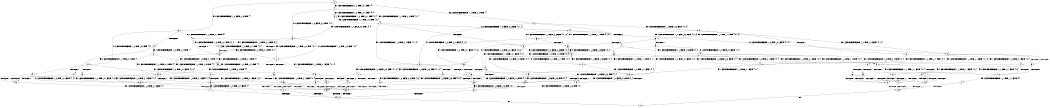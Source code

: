 digraph BCG {
size = "7, 10.5";
center = TRUE;
node [shape = circle];
0 [peripheries = 2];
0 -> 1 [label = "EX !1 !ATOMIC_EXCH_BRANCH (1, +0, TRUE, +0, 1, TRUE) !{}"];
0 -> 2 [label = "EX !2 !ATOMIC_EXCH_BRANCH (1, +1, TRUE, +0, 2, TRUE) !{}"];
0 -> 3 [label = "EX !0 !ATOMIC_EXCH_BRANCH (1, +0, FALSE, +0, 3, TRUE) !{}"];
1 -> 4 [label = "EX !2 !ATOMIC_EXCH_BRANCH (1, +1, TRUE, +0, 2, TRUE) !{0, 1}"];
1 -> 5 [label = "EX !0 !ATOMIC_EXCH_BRANCH (1, +0, FALSE, +0, 3, TRUE) !{0, 1}"];
1 -> 6 [label = "EX !1 !ATOMIC_EXCH_BRANCH (1, +0, TRUE, +0, 1, TRUE) !{0, 1}"];
2 -> 7 [label = "TERMINATE !2"];
2 -> 8 [label = "EX !1 !ATOMIC_EXCH_BRANCH (1, +0, TRUE, +0, 1, FALSE) !{0, 1, 2}"];
2 -> 9 [label = "EX !0 !ATOMIC_EXCH_BRANCH (1, +0, FALSE, +0, 3, FALSE) !{0, 1, 2}"];
3 -> 10 [label = "TERMINATE !0"];
3 -> 11 [label = "EX !1 !ATOMIC_EXCH_BRANCH (1, +0, TRUE, +0, 1, TRUE) !{0}"];
3 -> 12 [label = "EX !2 !ATOMIC_EXCH_BRANCH (1, +1, TRUE, +0, 2, TRUE) !{0}"];
4 -> 13 [label = "TERMINATE !2"];
4 -> 14 [label = "EX !0 !ATOMIC_EXCH_BRANCH (1, +0, FALSE, +0, 3, FALSE) !{0, 1, 2}"];
4 -> 8 [label = "EX !1 !ATOMIC_EXCH_BRANCH (1, +0, TRUE, +0, 1, FALSE) !{0, 1, 2}"];
5 -> 15 [label = "TERMINATE !0"];
5 -> 16 [label = "EX !2 !ATOMIC_EXCH_BRANCH (1, +1, TRUE, +0, 2, TRUE) !{0, 1}"];
5 -> 17 [label = "EX !1 !ATOMIC_EXCH_BRANCH (1, +0, TRUE, +0, 1, TRUE) !{0, 1}"];
6 -> 4 [label = "EX !2 !ATOMIC_EXCH_BRANCH (1, +1, TRUE, +0, 2, TRUE) !{0, 1}"];
6 -> 5 [label = "EX !0 !ATOMIC_EXCH_BRANCH (1, +0, FALSE, +0, 3, TRUE) !{0, 1}"];
6 -> 6 [label = "EX !1 !ATOMIC_EXCH_BRANCH (1, +0, TRUE, +0, 1, TRUE) !{0, 1}"];
7 -> 18 [label = "EX !1 !ATOMIC_EXCH_BRANCH (1, +0, TRUE, +0, 1, FALSE) !{0, 1}"];
7 -> 19 [label = "EX !0 !ATOMIC_EXCH_BRANCH (1, +0, FALSE, +0, 3, FALSE) !{0, 1}"];
8 -> 20 [label = "TERMINATE !1"];
8 -> 21 [label = "TERMINATE !2"];
8 -> 22 [label = "EX !0 !ATOMIC_EXCH_BRANCH (1, +0, FALSE, +0, 3, TRUE) !{0, 1, 2}"];
9 -> 23 [label = "TERMINATE !2"];
9 -> 24 [label = "EX !1 !ATOMIC_EXCH_BRANCH (1, +0, TRUE, +0, 1, FALSE) !{0, 1, 2}"];
9 -> 25 [label = "EX !0 !ATOMIC_EXCH_BRANCH (1, +1, TRUE, +1, 1, TRUE) !{0, 1, 2}"];
10 -> 26 [label = "EX !1 !ATOMIC_EXCH_BRANCH (1, +0, TRUE, +0, 1, TRUE) !{}"];
10 -> 27 [label = "EX !2 !ATOMIC_EXCH_BRANCH (1, +1, TRUE, +0, 2, TRUE) !{}"];
11 -> 15 [label = "TERMINATE !0"];
11 -> 16 [label = "EX !2 !ATOMIC_EXCH_BRANCH (1, +1, TRUE, +0, 2, TRUE) !{0, 1}"];
11 -> 17 [label = "EX !1 !ATOMIC_EXCH_BRANCH (1, +0, TRUE, +0, 1, TRUE) !{0, 1}"];
12 -> 28 [label = "TERMINATE !2"];
12 -> 29 [label = "TERMINATE !0"];
12 -> 30 [label = "EX !1 !ATOMIC_EXCH_BRANCH (1, +0, TRUE, +0, 1, FALSE) !{0, 1, 2}"];
13 -> 31 [label = "EX !0 !ATOMIC_EXCH_BRANCH (1, +0, FALSE, +0, 3, FALSE) !{0, 1}"];
13 -> 18 [label = "EX !1 !ATOMIC_EXCH_BRANCH (1, +0, TRUE, +0, 1, FALSE) !{0, 1}"];
14 -> 32 [label = "TERMINATE !2"];
14 -> 24 [label = "EX !1 !ATOMIC_EXCH_BRANCH (1, +0, TRUE, +0, 1, FALSE) !{0, 1, 2}"];
14 -> 33 [label = "EX !0 !ATOMIC_EXCH_BRANCH (1, +1, TRUE, +1, 1, TRUE) !{0, 1, 2}"];
15 -> 34 [label = "EX !2 !ATOMIC_EXCH_BRANCH (1, +1, TRUE, +0, 2, TRUE) !{1}"];
15 -> 35 [label = "EX !1 !ATOMIC_EXCH_BRANCH (1, +0, TRUE, +0, 1, TRUE) !{1}"];
16 -> 36 [label = "TERMINATE !2"];
16 -> 37 [label = "TERMINATE !0"];
16 -> 30 [label = "EX !1 !ATOMIC_EXCH_BRANCH (1, +0, TRUE, +0, 1, FALSE) !{0, 1, 2}"];
17 -> 15 [label = "TERMINATE !0"];
17 -> 16 [label = "EX !2 !ATOMIC_EXCH_BRANCH (1, +1, TRUE, +0, 2, TRUE) !{0, 1}"];
17 -> 17 [label = "EX !1 !ATOMIC_EXCH_BRANCH (1, +0, TRUE, +0, 1, TRUE) !{0, 1}"];
18 -> 38 [label = "TERMINATE !1"];
18 -> 39 [label = "EX !0 !ATOMIC_EXCH_BRANCH (1, +0, FALSE, +0, 3, TRUE) !{0, 1}"];
19 -> 40 [label = "EX !1 !ATOMIC_EXCH_BRANCH (1, +0, TRUE, +0, 1, FALSE) !{0, 1}"];
19 -> 41 [label = "EX !0 !ATOMIC_EXCH_BRANCH (1, +1, TRUE, +1, 1, TRUE) !{0, 1}"];
20 -> 38 [label = "TERMINATE !2"];
20 -> 42 [label = "EX !0 !ATOMIC_EXCH_BRANCH (1, +0, FALSE, +0, 3, TRUE) !{0, 2}"];
21 -> 38 [label = "TERMINATE !1"];
21 -> 39 [label = "EX !0 !ATOMIC_EXCH_BRANCH (1, +0, FALSE, +0, 3, TRUE) !{0, 1}"];
22 -> 43 [label = "TERMINATE !1"];
22 -> 44 [label = "TERMINATE !2"];
22 -> 45 [label = "TERMINATE !0"];
23 -> 40 [label = "EX !1 !ATOMIC_EXCH_BRANCH (1, +0, TRUE, +0, 1, FALSE) !{0, 1}"];
23 -> 41 [label = "EX !0 !ATOMIC_EXCH_BRANCH (1, +1, TRUE, +1, 1, TRUE) !{0, 1}"];
24 -> 46 [label = "TERMINATE !1"];
24 -> 47 [label = "TERMINATE !2"];
24 -> 48 [label = "EX !0 !ATOMIC_EXCH_BRANCH (1, +1, TRUE, +1, 1, FALSE) !{0, 1, 2}"];
25 -> 49 [label = "TERMINATE !2"];
25 -> 50 [label = "EX !1 !ATOMIC_EXCH_BRANCH (1, +0, TRUE, +0, 1, FALSE) !{0, 1, 2}"];
25 -> 9 [label = "EX !0 !ATOMIC_EXCH_BRANCH (1, +0, FALSE, +0, 3, FALSE) !{0, 1, 2}"];
26 -> 34 [label = "EX !2 !ATOMIC_EXCH_BRANCH (1, +1, TRUE, +0, 2, TRUE) !{1}"];
26 -> 35 [label = "EX !1 !ATOMIC_EXCH_BRANCH (1, +0, TRUE, +0, 1, TRUE) !{1}"];
27 -> 51 [label = "TERMINATE !2"];
27 -> 52 [label = "EX !1 !ATOMIC_EXCH_BRANCH (1, +0, TRUE, +0, 1, FALSE) !{1, 2}"];
28 -> 51 [label = "TERMINATE !0"];
28 -> 53 [label = "EX !1 !ATOMIC_EXCH_BRANCH (1, +0, TRUE, +0, 1, FALSE) !{0, 1}"];
29 -> 51 [label = "TERMINATE !2"];
29 -> 52 [label = "EX !1 !ATOMIC_EXCH_BRANCH (1, +0, TRUE, +0, 1, FALSE) !{1, 2}"];
30 -> 43 [label = "TERMINATE !1"];
30 -> 44 [label = "TERMINATE !2"];
30 -> 45 [label = "TERMINATE !0"];
31 -> 40 [label = "EX !1 !ATOMIC_EXCH_BRANCH (1, +0, TRUE, +0, 1, FALSE) !{0, 1}"];
31 -> 54 [label = "EX !0 !ATOMIC_EXCH_BRANCH (1, +1, TRUE, +1, 1, TRUE) !{0, 1}"];
32 -> 40 [label = "EX !1 !ATOMIC_EXCH_BRANCH (1, +0, TRUE, +0, 1, FALSE) !{0, 1}"];
32 -> 54 [label = "EX !0 !ATOMIC_EXCH_BRANCH (1, +1, TRUE, +1, 1, TRUE) !{0, 1}"];
33 -> 55 [label = "TERMINATE !2"];
33 -> 50 [label = "EX !1 !ATOMIC_EXCH_BRANCH (1, +0, TRUE, +0, 1, FALSE) !{0, 1, 2}"];
33 -> 14 [label = "EX !0 !ATOMIC_EXCH_BRANCH (1, +0, FALSE, +0, 3, FALSE) !{0, 1, 2}"];
34 -> 56 [label = "TERMINATE !2"];
34 -> 52 [label = "EX !1 !ATOMIC_EXCH_BRANCH (1, +0, TRUE, +0, 1, FALSE) !{1, 2}"];
35 -> 34 [label = "EX !2 !ATOMIC_EXCH_BRANCH (1, +1, TRUE, +0, 2, TRUE) !{1}"];
35 -> 35 [label = "EX !1 !ATOMIC_EXCH_BRANCH (1, +0, TRUE, +0, 1, TRUE) !{1}"];
36 -> 56 [label = "TERMINATE !0"];
36 -> 53 [label = "EX !1 !ATOMIC_EXCH_BRANCH (1, +0, TRUE, +0, 1, FALSE) !{0, 1}"];
37 -> 56 [label = "TERMINATE !2"];
37 -> 52 [label = "EX !1 !ATOMIC_EXCH_BRANCH (1, +0, TRUE, +0, 1, FALSE) !{1, 2}"];
38 -> 57 [label = "EX !0 !ATOMIC_EXCH_BRANCH (1, +0, FALSE, +0, 3, TRUE) !{0}"];
39 -> 58 [label = "TERMINATE !1"];
39 -> 59 [label = "TERMINATE !0"];
40 -> 60 [label = "TERMINATE !1"];
40 -> 61 [label = "EX !0 !ATOMIC_EXCH_BRANCH (1, +1, TRUE, +1, 1, FALSE) !{0, 1}"];
41 -> 62 [label = "EX !1 !ATOMIC_EXCH_BRANCH (1, +0, TRUE, +0, 1, FALSE) !{0, 1}"];
41 -> 19 [label = "EX !0 !ATOMIC_EXCH_BRANCH (1, +0, FALSE, +0, 3, FALSE) !{0, 1}"];
42 -> 58 [label = "TERMINATE !2"];
42 -> 63 [label = "TERMINATE !0"];
43 -> 58 [label = "TERMINATE !2"];
43 -> 63 [label = "TERMINATE !0"];
44 -> 58 [label = "TERMINATE !1"];
44 -> 59 [label = "TERMINATE !0"];
45 -> 63 [label = "TERMINATE !1"];
45 -> 59 [label = "TERMINATE !2"];
46 -> 60 [label = "TERMINATE !2"];
46 -> 64 [label = "EX !0 !ATOMIC_EXCH_BRANCH (1, +1, TRUE, +1, 1, FALSE) !{0, 2}"];
47 -> 60 [label = "TERMINATE !1"];
47 -> 61 [label = "EX !0 !ATOMIC_EXCH_BRANCH (1, +1, TRUE, +1, 1, FALSE) !{0, 1}"];
48 -> 65 [label = "TERMINATE !1"];
48 -> 66 [label = "TERMINATE !2"];
48 -> 67 [label = "TERMINATE !0"];
49 -> 62 [label = "EX !1 !ATOMIC_EXCH_BRANCH (1, +0, TRUE, +0, 1, FALSE) !{0, 1}"];
49 -> 19 [label = "EX !0 !ATOMIC_EXCH_BRANCH (1, +0, FALSE, +0, 3, FALSE) !{0, 1}"];
50 -> 68 [label = "TERMINATE !1"];
50 -> 69 [label = "TERMINATE !2"];
50 -> 22 [label = "EX !0 !ATOMIC_EXCH_BRANCH (1, +0, FALSE, +0, 3, TRUE) !{0, 1, 2}"];
51 -> 70 [label = "EX !1 !ATOMIC_EXCH_BRANCH (1, +0, TRUE, +0, 1, FALSE) !{1}"];
52 -> 63 [label = "TERMINATE !1"];
52 -> 59 [label = "TERMINATE !2"];
53 -> 58 [label = "TERMINATE !1"];
53 -> 59 [label = "TERMINATE !0"];
54 -> 62 [label = "EX !1 !ATOMIC_EXCH_BRANCH (1, +0, TRUE, +0, 1, FALSE) !{0, 1}"];
54 -> 31 [label = "EX !0 !ATOMIC_EXCH_BRANCH (1, +0, FALSE, +0, 3, FALSE) !{0, 1}"];
55 -> 62 [label = "EX !1 !ATOMIC_EXCH_BRANCH (1, +0, TRUE, +0, 1, FALSE) !{0, 1}"];
55 -> 31 [label = "EX !0 !ATOMIC_EXCH_BRANCH (1, +0, FALSE, +0, 3, FALSE) !{0, 1}"];
56 -> 70 [label = "EX !1 !ATOMIC_EXCH_BRANCH (1, +0, TRUE, +0, 1, FALSE) !{1}"];
57 -> 71 [label = "TERMINATE !0"];
58 -> 71 [label = "TERMINATE !0"];
59 -> 71 [label = "TERMINATE !1"];
60 -> 72 [label = "EX !0 !ATOMIC_EXCH_BRANCH (1, +1, TRUE, +1, 1, FALSE) !{0}"];
61 -> 73 [label = "TERMINATE !1"];
61 -> 74 [label = "TERMINATE !0"];
62 -> 75 [label = "TERMINATE !1"];
62 -> 39 [label = "EX !0 !ATOMIC_EXCH_BRANCH (1, +0, FALSE, +0, 3, TRUE) !{0, 1}"];
63 -> 71 [label = "TERMINATE !2"];
64 -> 73 [label = "TERMINATE !2"];
64 -> 76 [label = "TERMINATE !0"];
65 -> 73 [label = "TERMINATE !2"];
65 -> 76 [label = "TERMINATE !0"];
66 -> 73 [label = "TERMINATE !1"];
66 -> 74 [label = "TERMINATE !0"];
67 -> 76 [label = "TERMINATE !1"];
67 -> 74 [label = "TERMINATE !2"];
68 -> 75 [label = "TERMINATE !2"];
68 -> 42 [label = "EX !0 !ATOMIC_EXCH_BRANCH (1, +0, FALSE, +0, 3, TRUE) !{0, 2}"];
69 -> 75 [label = "TERMINATE !1"];
69 -> 39 [label = "EX !0 !ATOMIC_EXCH_BRANCH (1, +0, FALSE, +0, 3, TRUE) !{0, 1}"];
70 -> 71 [label = "TERMINATE !1"];
71 -> 77 [label = "exit"];
72 -> 78 [label = "TERMINATE !0"];
73 -> 78 [label = "TERMINATE !0"];
74 -> 78 [label = "TERMINATE !1"];
75 -> 57 [label = "EX !0 !ATOMIC_EXCH_BRANCH (1, +0, FALSE, +0, 3, TRUE) !{0}"];
76 -> 78 [label = "TERMINATE !2"];
78 -> 77 [label = "exit"];
}
